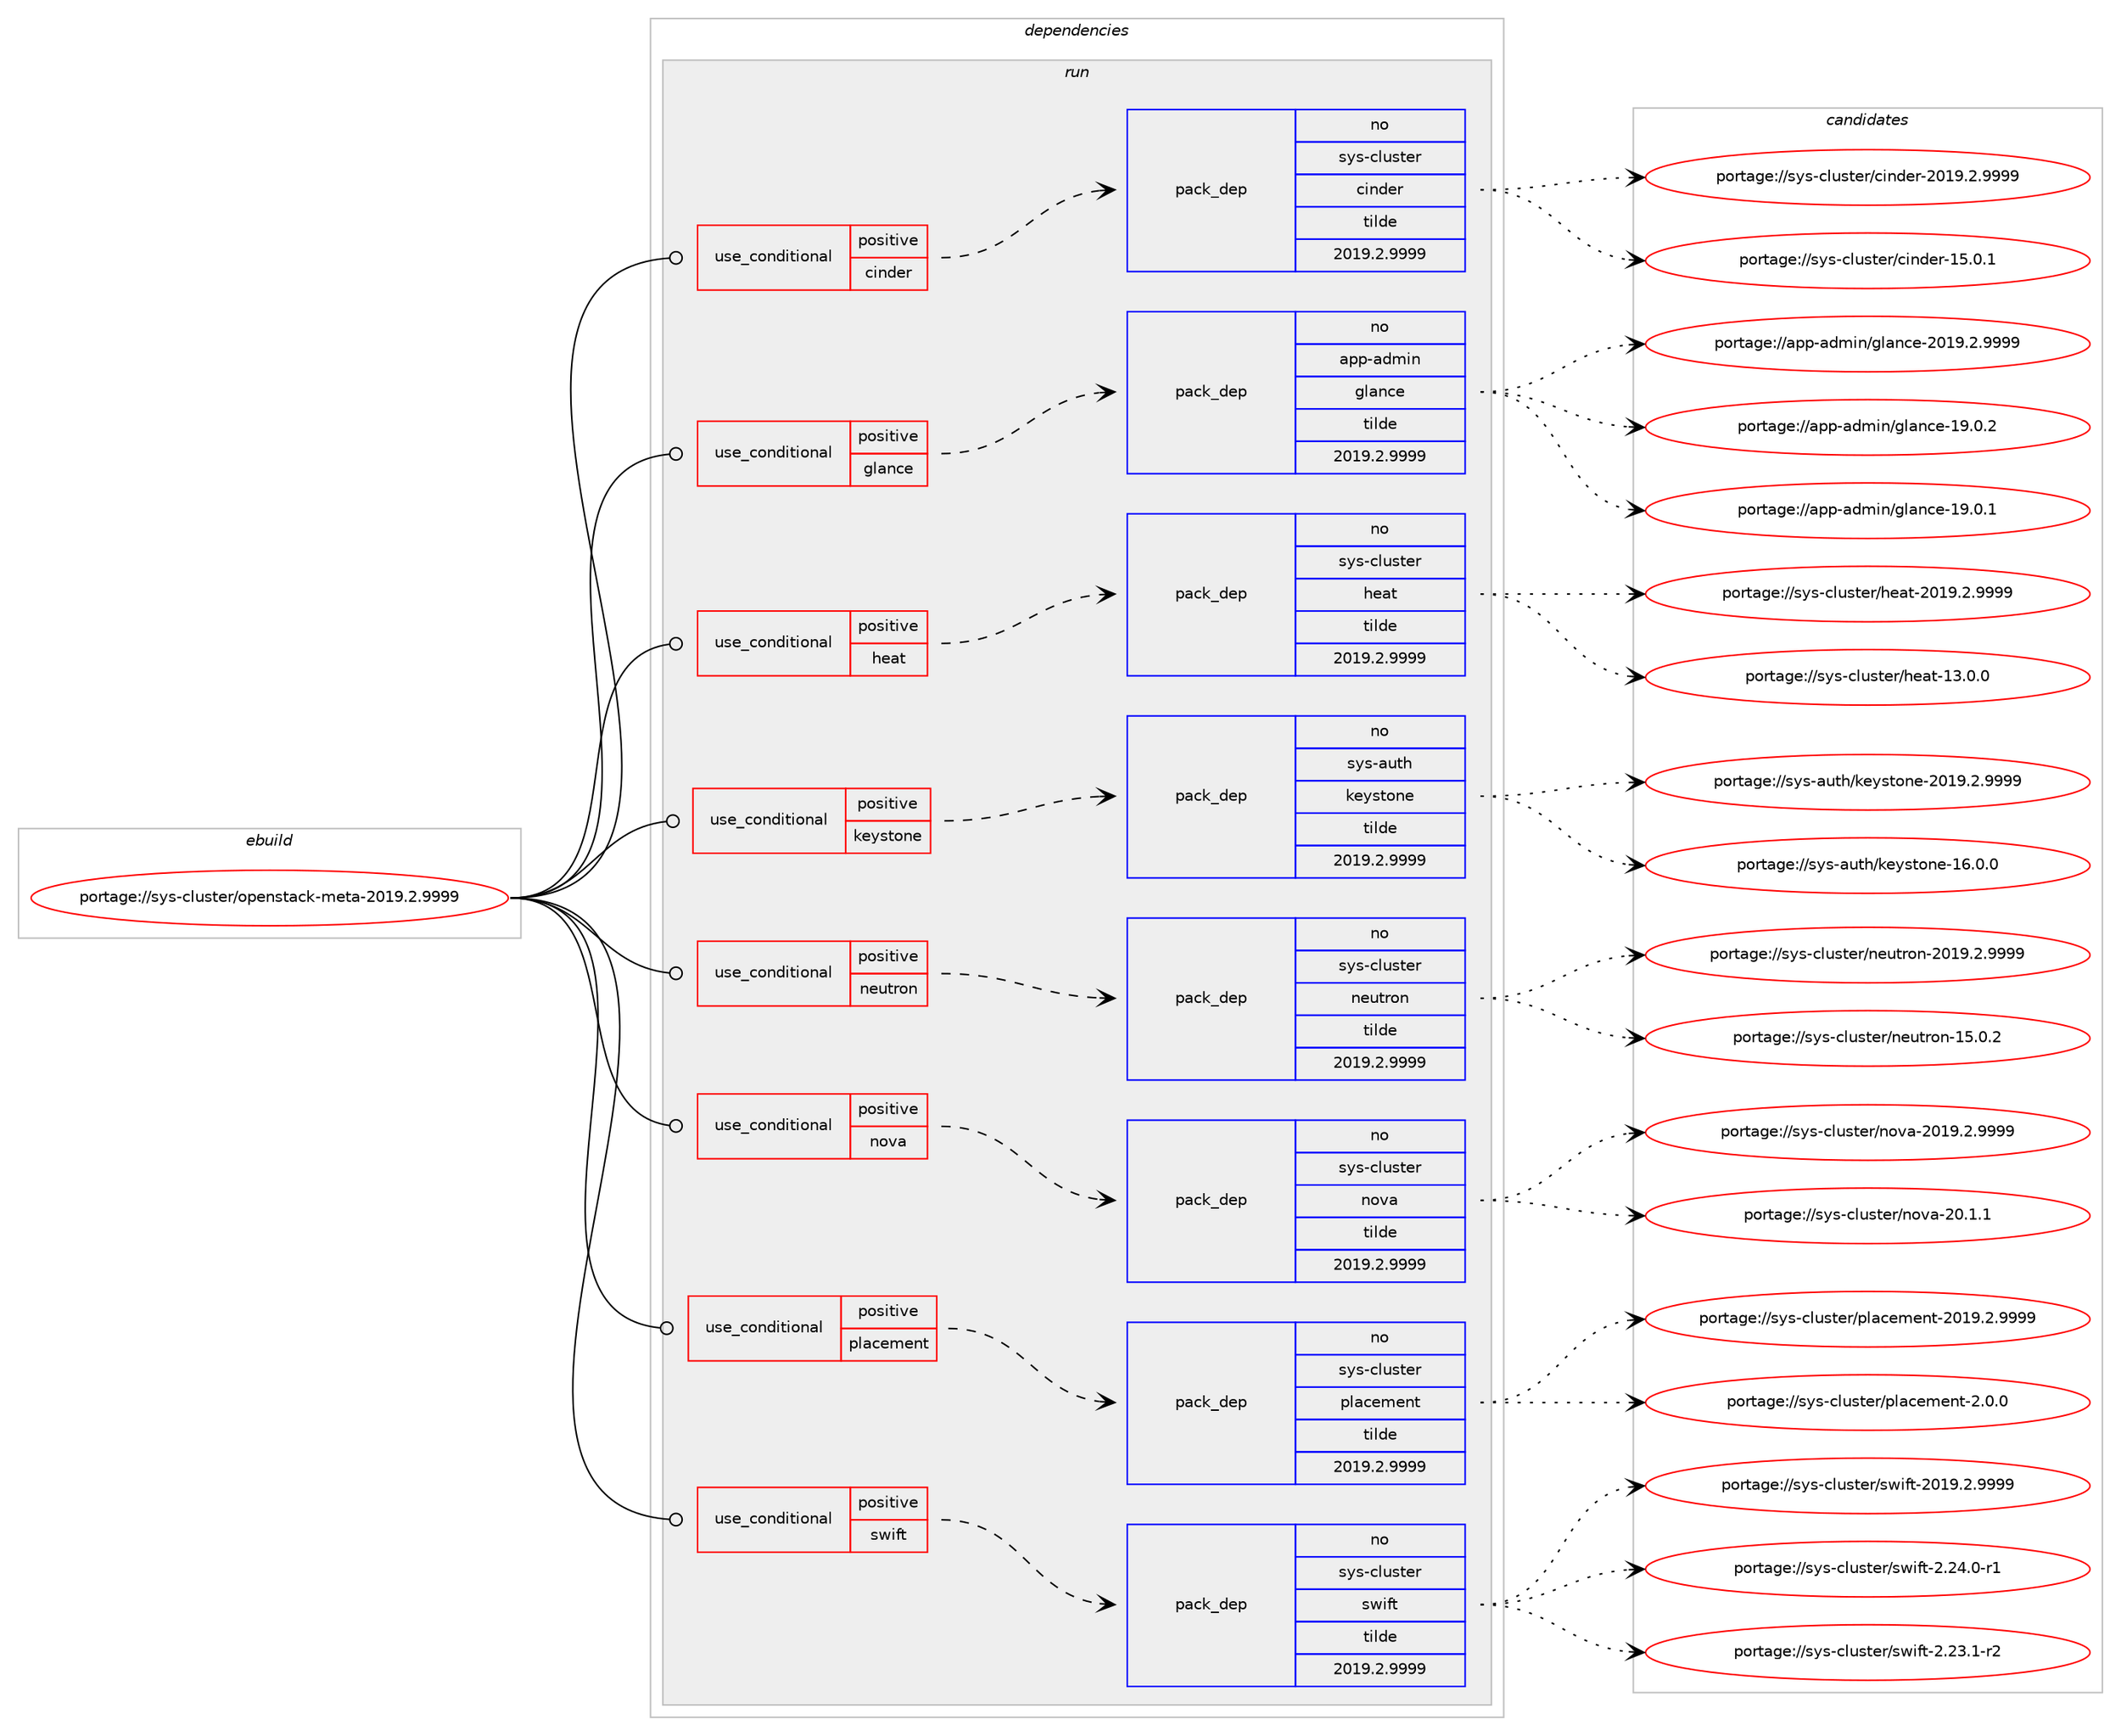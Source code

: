 digraph prolog {

# *************
# Graph options
# *************

newrank=true;
concentrate=true;
compound=true;
graph [rankdir=LR,fontname=Helvetica,fontsize=10,ranksep=1.5];#, ranksep=2.5, nodesep=0.2];
edge  [arrowhead=vee];
node  [fontname=Helvetica,fontsize=10];

# **********
# The ebuild
# **********

subgraph cluster_leftcol {
color=gray;
rank=same;
label=<<i>ebuild</i>>;
id [label="portage://sys-cluster/openstack-meta-2019.2.9999", color=red, width=4, href="../sys-cluster/openstack-meta-2019.2.9999.svg"];
}

# ****************
# The dependencies
# ****************

subgraph cluster_midcol {
color=gray;
label=<<i>dependencies</i>>;
subgraph cluster_compile {
fillcolor="#eeeeee";
style=filled;
label=<<i>compile</i>>;
}
subgraph cluster_compileandrun {
fillcolor="#eeeeee";
style=filled;
label=<<i>compile and run</i>>;
}
subgraph cluster_run {
fillcolor="#eeeeee";
style=filled;
label=<<i>run</i>>;
subgraph cond1031 {
dependency6592 [label=<<TABLE BORDER="0" CELLBORDER="1" CELLSPACING="0" CELLPADDING="4"><TR><TD ROWSPAN="3" CELLPADDING="10">use_conditional</TD></TR><TR><TD>positive</TD></TR><TR><TD>cinder</TD></TR></TABLE>>, shape=none, color=red];
subgraph pack5440 {
dependency6593 [label=<<TABLE BORDER="0" CELLBORDER="1" CELLSPACING="0" CELLPADDING="4" WIDTH="220"><TR><TD ROWSPAN="6" CELLPADDING="30">pack_dep</TD></TR><TR><TD WIDTH="110">no</TD></TR><TR><TD>sys-cluster</TD></TR><TR><TD>cinder</TD></TR><TR><TD>tilde</TD></TR><TR><TD>2019.2.9999</TD></TR></TABLE>>, shape=none, color=blue];
}
dependency6592:e -> dependency6593:w [weight=20,style="dashed",arrowhead="vee"];
}
id:e -> dependency6592:w [weight=20,style="solid",arrowhead="odot"];
subgraph cond1032 {
dependency6594 [label=<<TABLE BORDER="0" CELLBORDER="1" CELLSPACING="0" CELLPADDING="4"><TR><TD ROWSPAN="3" CELLPADDING="10">use_conditional</TD></TR><TR><TD>positive</TD></TR><TR><TD>glance</TD></TR></TABLE>>, shape=none, color=red];
subgraph pack5441 {
dependency6595 [label=<<TABLE BORDER="0" CELLBORDER="1" CELLSPACING="0" CELLPADDING="4" WIDTH="220"><TR><TD ROWSPAN="6" CELLPADDING="30">pack_dep</TD></TR><TR><TD WIDTH="110">no</TD></TR><TR><TD>app-admin</TD></TR><TR><TD>glance</TD></TR><TR><TD>tilde</TD></TR><TR><TD>2019.2.9999</TD></TR></TABLE>>, shape=none, color=blue];
}
dependency6594:e -> dependency6595:w [weight=20,style="dashed",arrowhead="vee"];
}
id:e -> dependency6594:w [weight=20,style="solid",arrowhead="odot"];
subgraph cond1033 {
dependency6596 [label=<<TABLE BORDER="0" CELLBORDER="1" CELLSPACING="0" CELLPADDING="4"><TR><TD ROWSPAN="3" CELLPADDING="10">use_conditional</TD></TR><TR><TD>positive</TD></TR><TR><TD>heat</TD></TR></TABLE>>, shape=none, color=red];
subgraph pack5442 {
dependency6597 [label=<<TABLE BORDER="0" CELLBORDER="1" CELLSPACING="0" CELLPADDING="4" WIDTH="220"><TR><TD ROWSPAN="6" CELLPADDING="30">pack_dep</TD></TR><TR><TD WIDTH="110">no</TD></TR><TR><TD>sys-cluster</TD></TR><TR><TD>heat</TD></TR><TR><TD>tilde</TD></TR><TR><TD>2019.2.9999</TD></TR></TABLE>>, shape=none, color=blue];
}
dependency6596:e -> dependency6597:w [weight=20,style="dashed",arrowhead="vee"];
}
id:e -> dependency6596:w [weight=20,style="solid",arrowhead="odot"];
subgraph cond1034 {
dependency6598 [label=<<TABLE BORDER="0" CELLBORDER="1" CELLSPACING="0" CELLPADDING="4"><TR><TD ROWSPAN="3" CELLPADDING="10">use_conditional</TD></TR><TR><TD>positive</TD></TR><TR><TD>keystone</TD></TR></TABLE>>, shape=none, color=red];
subgraph pack5443 {
dependency6599 [label=<<TABLE BORDER="0" CELLBORDER="1" CELLSPACING="0" CELLPADDING="4" WIDTH="220"><TR><TD ROWSPAN="6" CELLPADDING="30">pack_dep</TD></TR><TR><TD WIDTH="110">no</TD></TR><TR><TD>sys-auth</TD></TR><TR><TD>keystone</TD></TR><TR><TD>tilde</TD></TR><TR><TD>2019.2.9999</TD></TR></TABLE>>, shape=none, color=blue];
}
dependency6598:e -> dependency6599:w [weight=20,style="dashed",arrowhead="vee"];
}
id:e -> dependency6598:w [weight=20,style="solid",arrowhead="odot"];
subgraph cond1035 {
dependency6600 [label=<<TABLE BORDER="0" CELLBORDER="1" CELLSPACING="0" CELLPADDING="4"><TR><TD ROWSPAN="3" CELLPADDING="10">use_conditional</TD></TR><TR><TD>positive</TD></TR><TR><TD>neutron</TD></TR></TABLE>>, shape=none, color=red];
subgraph pack5444 {
dependency6601 [label=<<TABLE BORDER="0" CELLBORDER="1" CELLSPACING="0" CELLPADDING="4" WIDTH="220"><TR><TD ROWSPAN="6" CELLPADDING="30">pack_dep</TD></TR><TR><TD WIDTH="110">no</TD></TR><TR><TD>sys-cluster</TD></TR><TR><TD>neutron</TD></TR><TR><TD>tilde</TD></TR><TR><TD>2019.2.9999</TD></TR></TABLE>>, shape=none, color=blue];
}
dependency6600:e -> dependency6601:w [weight=20,style="dashed",arrowhead="vee"];
}
id:e -> dependency6600:w [weight=20,style="solid",arrowhead="odot"];
subgraph cond1036 {
dependency6602 [label=<<TABLE BORDER="0" CELLBORDER="1" CELLSPACING="0" CELLPADDING="4"><TR><TD ROWSPAN="3" CELLPADDING="10">use_conditional</TD></TR><TR><TD>positive</TD></TR><TR><TD>nova</TD></TR></TABLE>>, shape=none, color=red];
subgraph pack5445 {
dependency6603 [label=<<TABLE BORDER="0" CELLBORDER="1" CELLSPACING="0" CELLPADDING="4" WIDTH="220"><TR><TD ROWSPAN="6" CELLPADDING="30">pack_dep</TD></TR><TR><TD WIDTH="110">no</TD></TR><TR><TD>sys-cluster</TD></TR><TR><TD>nova</TD></TR><TR><TD>tilde</TD></TR><TR><TD>2019.2.9999</TD></TR></TABLE>>, shape=none, color=blue];
}
dependency6602:e -> dependency6603:w [weight=20,style="dashed",arrowhead="vee"];
}
id:e -> dependency6602:w [weight=20,style="solid",arrowhead="odot"];
subgraph cond1037 {
dependency6604 [label=<<TABLE BORDER="0" CELLBORDER="1" CELLSPACING="0" CELLPADDING="4"><TR><TD ROWSPAN="3" CELLPADDING="10">use_conditional</TD></TR><TR><TD>positive</TD></TR><TR><TD>placement</TD></TR></TABLE>>, shape=none, color=red];
subgraph pack5446 {
dependency6605 [label=<<TABLE BORDER="0" CELLBORDER="1" CELLSPACING="0" CELLPADDING="4" WIDTH="220"><TR><TD ROWSPAN="6" CELLPADDING="30">pack_dep</TD></TR><TR><TD WIDTH="110">no</TD></TR><TR><TD>sys-cluster</TD></TR><TR><TD>placement</TD></TR><TR><TD>tilde</TD></TR><TR><TD>2019.2.9999</TD></TR></TABLE>>, shape=none, color=blue];
}
dependency6604:e -> dependency6605:w [weight=20,style="dashed",arrowhead="vee"];
}
id:e -> dependency6604:w [weight=20,style="solid",arrowhead="odot"];
subgraph cond1038 {
dependency6606 [label=<<TABLE BORDER="0" CELLBORDER="1" CELLSPACING="0" CELLPADDING="4"><TR><TD ROWSPAN="3" CELLPADDING="10">use_conditional</TD></TR><TR><TD>positive</TD></TR><TR><TD>swift</TD></TR></TABLE>>, shape=none, color=red];
subgraph pack5447 {
dependency6607 [label=<<TABLE BORDER="0" CELLBORDER="1" CELLSPACING="0" CELLPADDING="4" WIDTH="220"><TR><TD ROWSPAN="6" CELLPADDING="30">pack_dep</TD></TR><TR><TD WIDTH="110">no</TD></TR><TR><TD>sys-cluster</TD></TR><TR><TD>swift</TD></TR><TR><TD>tilde</TD></TR><TR><TD>2019.2.9999</TD></TR></TABLE>>, shape=none, color=blue];
}
dependency6606:e -> dependency6607:w [weight=20,style="dashed",arrowhead="vee"];
}
id:e -> dependency6606:w [weight=20,style="solid",arrowhead="odot"];
}
}

# **************
# The candidates
# **************

subgraph cluster_choices {
rank=same;
color=gray;
label=<<i>candidates</i>>;

subgraph choice5440 {
color=black;
nodesep=1;
choice11512111545991081171151161011144799105110100101114455048495746504657575757 [label="portage://sys-cluster/cinder-2019.2.9999", color=red, width=4,href="../sys-cluster/cinder-2019.2.9999.svg"];
choice1151211154599108117115116101114479910511010010111445495346484649 [label="portage://sys-cluster/cinder-15.0.1", color=red, width=4,href="../sys-cluster/cinder-15.0.1.svg"];
dependency6593:e -> choice11512111545991081171151161011144799105110100101114455048495746504657575757:w [style=dotted,weight="100"];
dependency6593:e -> choice1151211154599108117115116101114479910511010010111445495346484649:w [style=dotted,weight="100"];
}
subgraph choice5441 {
color=black;
nodesep=1;
choice971121124597100109105110471031089711099101455048495746504657575757 [label="portage://app-admin/glance-2019.2.9999", color=red, width=4,href="../app-admin/glance-2019.2.9999.svg"];
choice97112112459710010910511047103108971109910145495746484650 [label="portage://app-admin/glance-19.0.2", color=red, width=4,href="../app-admin/glance-19.0.2.svg"];
choice97112112459710010910511047103108971109910145495746484649 [label="portage://app-admin/glance-19.0.1", color=red, width=4,href="../app-admin/glance-19.0.1.svg"];
dependency6595:e -> choice971121124597100109105110471031089711099101455048495746504657575757:w [style=dotted,weight="100"];
dependency6595:e -> choice97112112459710010910511047103108971109910145495746484650:w [style=dotted,weight="100"];
dependency6595:e -> choice97112112459710010910511047103108971109910145495746484649:w [style=dotted,weight="100"];
}
subgraph choice5442 {
color=black;
nodesep=1;
choice11512111545991081171151161011144710410197116455048495746504657575757 [label="portage://sys-cluster/heat-2019.2.9999", color=red, width=4,href="../sys-cluster/heat-2019.2.9999.svg"];
choice1151211154599108117115116101114471041019711645495146484648 [label="portage://sys-cluster/heat-13.0.0", color=red, width=4,href="../sys-cluster/heat-13.0.0.svg"];
dependency6597:e -> choice11512111545991081171151161011144710410197116455048495746504657575757:w [style=dotted,weight="100"];
dependency6597:e -> choice1151211154599108117115116101114471041019711645495146484648:w [style=dotted,weight="100"];
}
subgraph choice5443 {
color=black;
nodesep=1;
choice115121115459711711610447107101121115116111110101455048495746504657575757 [label="portage://sys-auth/keystone-2019.2.9999", color=red, width=4,href="../sys-auth/keystone-2019.2.9999.svg"];
choice11512111545971171161044710710112111511611111010145495446484648 [label="portage://sys-auth/keystone-16.0.0", color=red, width=4,href="../sys-auth/keystone-16.0.0.svg"];
dependency6599:e -> choice115121115459711711610447107101121115116111110101455048495746504657575757:w [style=dotted,weight="100"];
dependency6599:e -> choice11512111545971171161044710710112111511611111010145495446484648:w [style=dotted,weight="100"];
}
subgraph choice5444 {
color=black;
nodesep=1;
choice115121115459910811711511610111447110101117116114111110455048495746504657575757 [label="portage://sys-cluster/neutron-2019.2.9999", color=red, width=4,href="../sys-cluster/neutron-2019.2.9999.svg"];
choice11512111545991081171151161011144711010111711611411111045495346484650 [label="portage://sys-cluster/neutron-15.0.2", color=red, width=4,href="../sys-cluster/neutron-15.0.2.svg"];
dependency6601:e -> choice115121115459910811711511610111447110101117116114111110455048495746504657575757:w [style=dotted,weight="100"];
dependency6601:e -> choice11512111545991081171151161011144711010111711611411111045495346484650:w [style=dotted,weight="100"];
}
subgraph choice5445 {
color=black;
nodesep=1;
choice11512111545991081171151161011144711011111897455048495746504657575757 [label="portage://sys-cluster/nova-2019.2.9999", color=red, width=4,href="../sys-cluster/nova-2019.2.9999.svg"];
choice1151211154599108117115116101114471101111189745504846494649 [label="portage://sys-cluster/nova-20.1.1", color=red, width=4,href="../sys-cluster/nova-20.1.1.svg"];
dependency6603:e -> choice11512111545991081171151161011144711011111897455048495746504657575757:w [style=dotted,weight="100"];
dependency6603:e -> choice1151211154599108117115116101114471101111189745504846494649:w [style=dotted,weight="100"];
}
subgraph choice5446 {
color=black;
nodesep=1;
choice1151211154599108117115116101114471121089799101109101110116455048495746504657575757 [label="portage://sys-cluster/placement-2019.2.9999", color=red, width=4,href="../sys-cluster/placement-2019.2.9999.svg"];
choice1151211154599108117115116101114471121089799101109101110116455046484648 [label="portage://sys-cluster/placement-2.0.0", color=red, width=4,href="../sys-cluster/placement-2.0.0.svg"];
dependency6605:e -> choice1151211154599108117115116101114471121089799101109101110116455048495746504657575757:w [style=dotted,weight="100"];
dependency6605:e -> choice1151211154599108117115116101114471121089799101109101110116455046484648:w [style=dotted,weight="100"];
}
subgraph choice5447 {
color=black;
nodesep=1;
choice115121115459910811711511610111447115119105102116455048495746504657575757 [label="portage://sys-cluster/swift-2019.2.9999", color=red, width=4,href="../sys-cluster/swift-2019.2.9999.svg"];
choice115121115459910811711511610111447115119105102116455046505246484511449 [label="portage://sys-cluster/swift-2.24.0-r1", color=red, width=4,href="../sys-cluster/swift-2.24.0-r1.svg"];
choice115121115459910811711511610111447115119105102116455046505146494511450 [label="portage://sys-cluster/swift-2.23.1-r2", color=red, width=4,href="../sys-cluster/swift-2.23.1-r2.svg"];
dependency6607:e -> choice115121115459910811711511610111447115119105102116455048495746504657575757:w [style=dotted,weight="100"];
dependency6607:e -> choice115121115459910811711511610111447115119105102116455046505246484511449:w [style=dotted,weight="100"];
dependency6607:e -> choice115121115459910811711511610111447115119105102116455046505146494511450:w [style=dotted,weight="100"];
}
}

}
